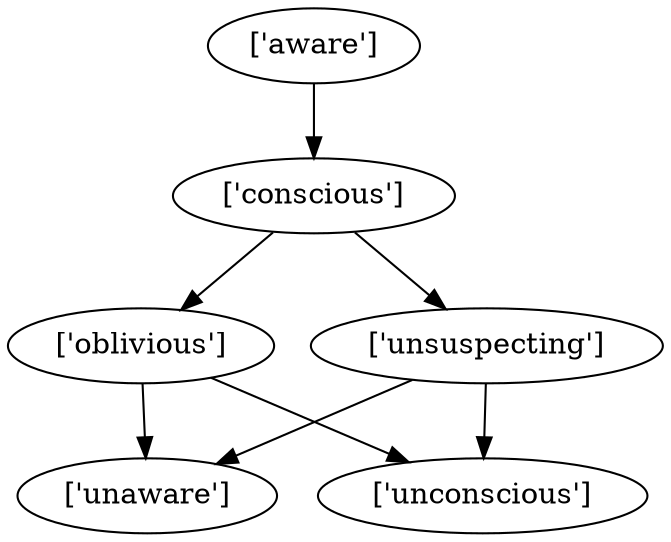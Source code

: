 strict digraph  {
	"['oblivious']" -> "['unaware']";
	"['oblivious']" -> "['unconscious']";
	"['conscious']" -> "['oblivious']";
	"['conscious']" -> "['unsuspecting']";
	"['unsuspecting']" -> "['unaware']";
	"['unsuspecting']" -> "['unconscious']";
	"['aware']" -> "['conscious']";
}
